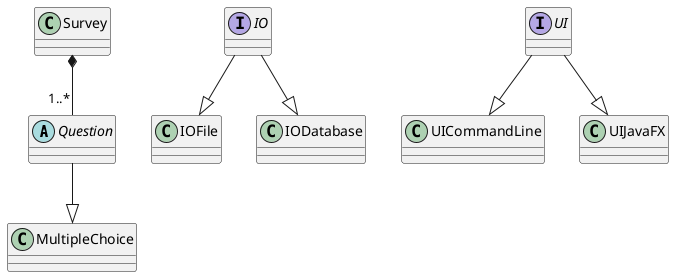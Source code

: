 @startuml
'https://plantuml.com/class-diagram

abstract class Question {
}

class MultipleChoice {
}

'class CheckboxChoice {'
'}'

Question --|> MultipleChoice
'Question --|> CheckboxChoice'

class Survey {
}

Survey *--"1..*" Question

interface IO {
}

class IOFile {
}

class IODatabase {
}

IO --|> IOFile
IO --|> IODatabase

interface UI {
}

class UICommandLine {
}

UI --|> UICommandLine
UI --|> UIJavaFX

@enduml